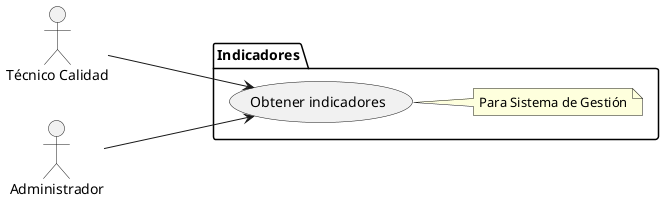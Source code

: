 @startuml
left to right direction

actor "Técnico Calidad" as tec
actor "Administrador" as admin

package "Indicadores" as indicadores {
    usecase "Obtener indicadores" as obtenerIndicadores
    note right of obtenerIndicadores
    Para Sistema de Gestión
    end note
}

tec ---> obtenerIndicadores
admin ---> obtenerIndicadores
@enduml